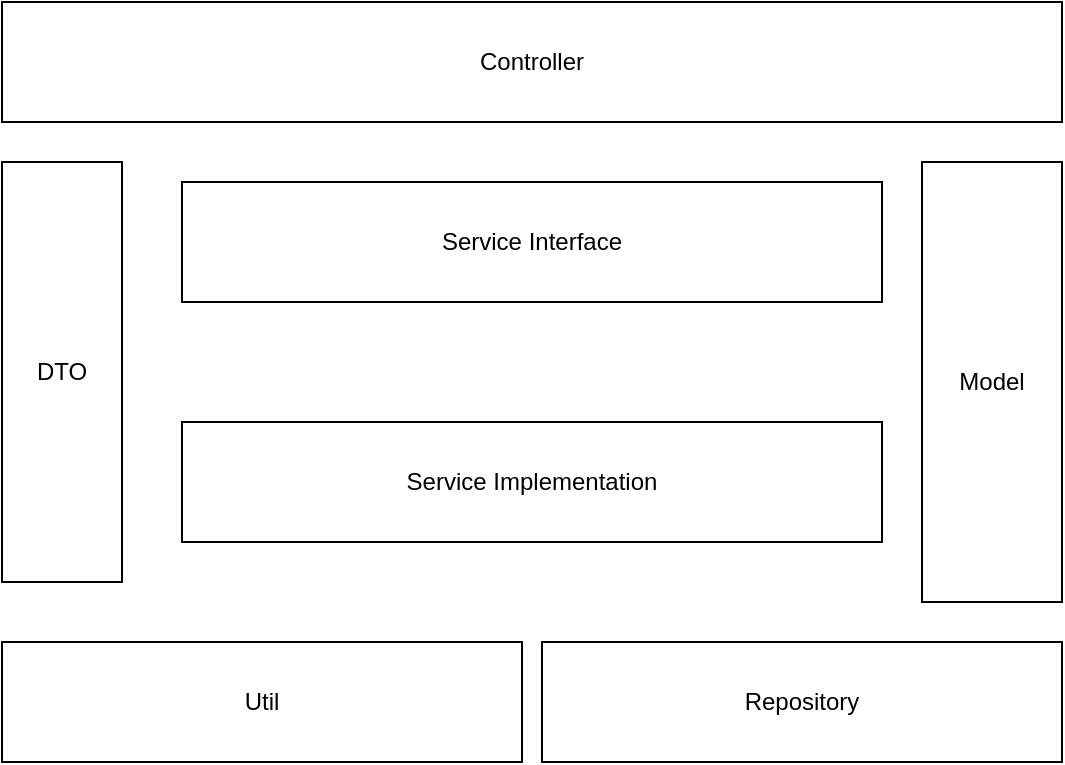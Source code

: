 <mxfile>
    <diagram id="zwX1L1p9gdYUaSxFlsjB" name="第 1 页">
        <mxGraphModel dx="729" dy="749" grid="1" gridSize="10" guides="1" tooltips="1" connect="1" arrows="1" fold="1" page="1" pageScale="1" pageWidth="827" pageHeight="1169" math="0" shadow="0">
            <root>
                <mxCell id="0"/>
                <mxCell id="1" parent="0"/>
                <mxCell id="2" value="Controller" style="rounded=0;whiteSpace=wrap;html=1;" vertex="1" parent="1">
                    <mxGeometry x="80" y="90" width="530" height="60" as="geometry"/>
                </mxCell>
                <mxCell id="3" value="DTO" style="rounded=0;whiteSpace=wrap;html=1;" vertex="1" parent="1">
                    <mxGeometry x="80" y="170" width="60" height="210" as="geometry"/>
                </mxCell>
                <mxCell id="4" value="Model" style="rounded=0;whiteSpace=wrap;html=1;" vertex="1" parent="1">
                    <mxGeometry x="540" y="170" width="70" height="220" as="geometry"/>
                </mxCell>
                <mxCell id="5" value="Service Interface" style="rounded=0;whiteSpace=wrap;html=1;" vertex="1" parent="1">
                    <mxGeometry x="170" y="180" width="350" height="60" as="geometry"/>
                </mxCell>
                <mxCell id="6" value="Repository" style="rounded=0;whiteSpace=wrap;html=1;" vertex="1" parent="1">
                    <mxGeometry x="350" y="410" width="260" height="60" as="geometry"/>
                </mxCell>
                <mxCell id="7" value="Util" style="rounded=0;whiteSpace=wrap;html=1;" vertex="1" parent="1">
                    <mxGeometry x="80" y="410" width="260" height="60" as="geometry"/>
                </mxCell>
                <mxCell id="9" value="Service Implementation" style="rounded=0;whiteSpace=wrap;html=1;" vertex="1" parent="1">
                    <mxGeometry x="170" y="300" width="350" height="60" as="geometry"/>
                </mxCell>
            </root>
        </mxGraphModel>
    </diagram>
</mxfile>